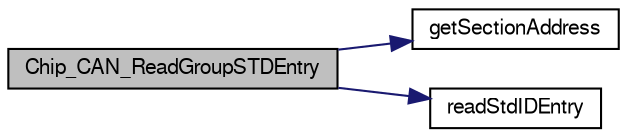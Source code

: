 digraph "Chip_CAN_ReadGroupSTDEntry"
{
  edge [fontname="FreeSans",fontsize="10",labelfontname="FreeSans",labelfontsize="10"];
  node [fontname="FreeSans",fontsize="10",shape=record];
  rankdir="LR";
  Node1 [label="Chip_CAN_ReadGroupSTDEntry",height=0.2,width=0.4,color="black", fillcolor="grey75", style="filled", fontcolor="black"];
  Node1 -> Node2 [color="midnightblue",fontsize="10",style="solid"];
  Node2 [label="getSectionAddress",height=0.2,width=0.4,color="black", fillcolor="white", style="filled",URL="$can__17xx__40xx_8c.html#adbef22968c9a6f4ea8948a4e06f3f486"];
  Node1 -> Node3 [color="midnightblue",fontsize="10",style="solid"];
  Node3 [label="readStdIDEntry",height=0.2,width=0.4,color="black", fillcolor="white", style="filled",URL="$can__17xx__40xx_8c.html#a2fb26dd5da40454e92a2058d9646149d"];
}
